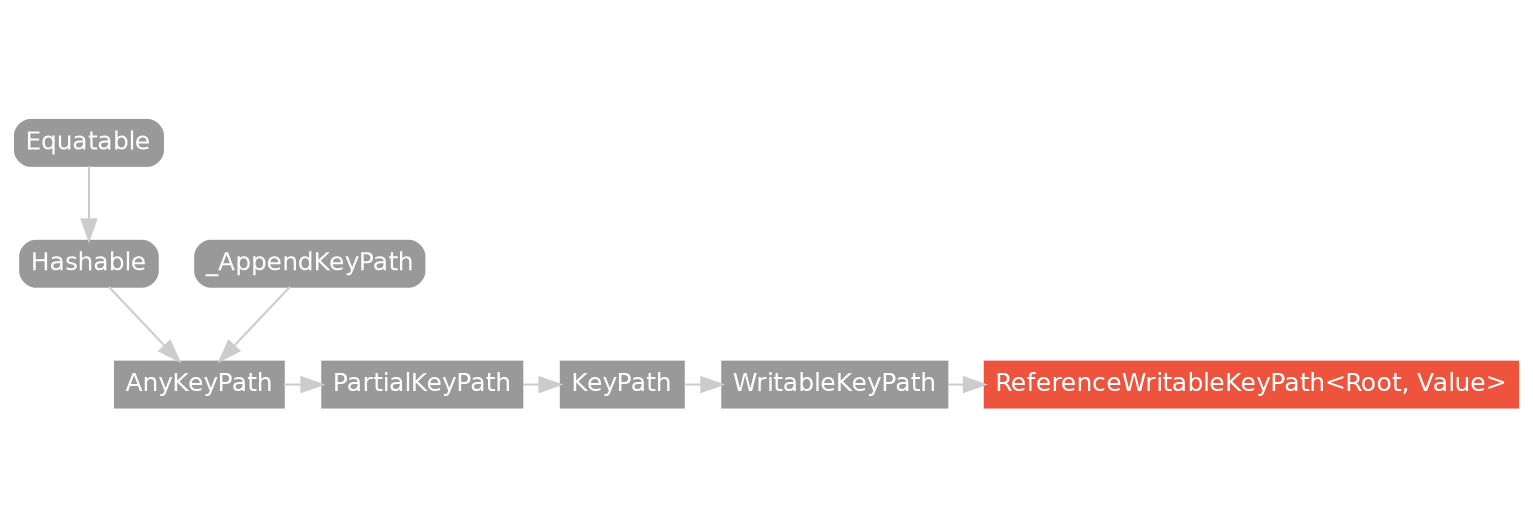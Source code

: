 strict digraph "ReferenceWritableKeyPath<Root, Value> - Type Hierarchy - SwiftDoc.org" {
    pad="0.1,0.8"
    node [shape=box, style="filled,rounded", color="#999999", fillcolor="#999999", fontcolor=white, fontname=Helvetica, fontnames="Helvetica,sansserif", fontsize=12, margin="0.07,0.05", height="0.3"]
    edge [color="#cccccc"]
    "AnyKeyPath" [URL="/type/AnyKeyPath/hierarchy/", style=filled]
    "Equatable" [URL="/protocol/Equatable/hierarchy/"]
    "Hashable" [URL="/protocol/Hashable/hierarchy/"]
    "KeyPath" [URL="/type/KeyPath/hierarchy/", style=filled]
    "PartialKeyPath" [URL="/type/PartialKeyPath/hierarchy/", style=filled]
    "ReferenceWritableKeyPath<Root, Value>" [URL="/type/ReferenceWritableKeyPath/", style="filled", fillcolor="#ee543d", color="#ee543d"]
    "WritableKeyPath" [URL="/type/WritableKeyPath/hierarchy/", style=filled]
    "_AppendKeyPath" [URL="/protocol/_AppendKeyPath/hierarchy/"]    "WritableKeyPath" -> "ReferenceWritableKeyPath<Root, Value>"
    "KeyPath" -> "WritableKeyPath"
    "PartialKeyPath" -> "KeyPath"
    "AnyKeyPath" -> "PartialKeyPath"
    "Hashable" -> "AnyKeyPath"
    "_AppendKeyPath" -> "AnyKeyPath"
    "Equatable" -> "Hashable"
    subgraph Types {
        rank = max; "WritableKeyPath"; "ReferenceWritableKeyPath<Root, Value>"; "KeyPath"; "PartialKeyPath"; "AnyKeyPath";
    }
}